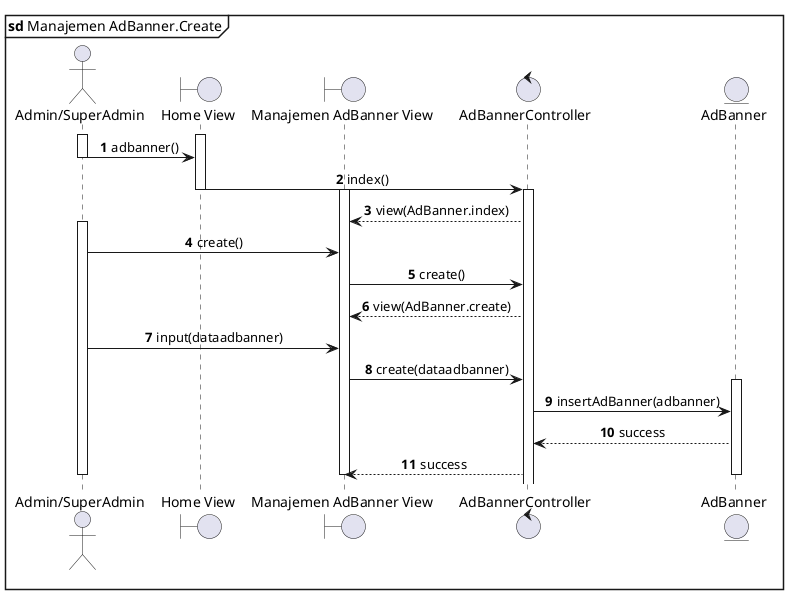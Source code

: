 @startuml AdBanner Manajemen.Create
mainframe **sd** Manajemen AdBanner.Create
actor "Admin/SuperAdmin"  as User
boundary "Home View" as HomeView
boundary "Manajemen AdBanner View" as AdBannerView
control AdBannerController 
entity AdBanner as AdBannerModel

autonumber
' autoactivate on
skinparam SequenceMessageAlignment center

activate User
activate HomeView
User->HomeView: adbanner()
deactivate User
HomeView->AdBannerController: index()
deactivate HomeView
activate AdBannerController
activate AdBannerView
AdBannerController-->AdBannerView: view(AdBanner.index)
activate User
User->AdBannerView: create()
AdBannerView->AdBannerController : create()
AdBannerController --> AdBannerView: view(AdBanner.create)
User->AdBannerView: input(dataadbanner)
AdBannerView->AdBannerController: create(dataadbanner)
activate AdBannerModel
AdBannerController->AdBannerModel: insertAdBanner(adbanner)
AdBannerModel-->AdBannerController: success
AdBannerController-->AdBannerView: success
deactivate AdBannerModel
deactivate AdBannerView
deactivate User

@enduml